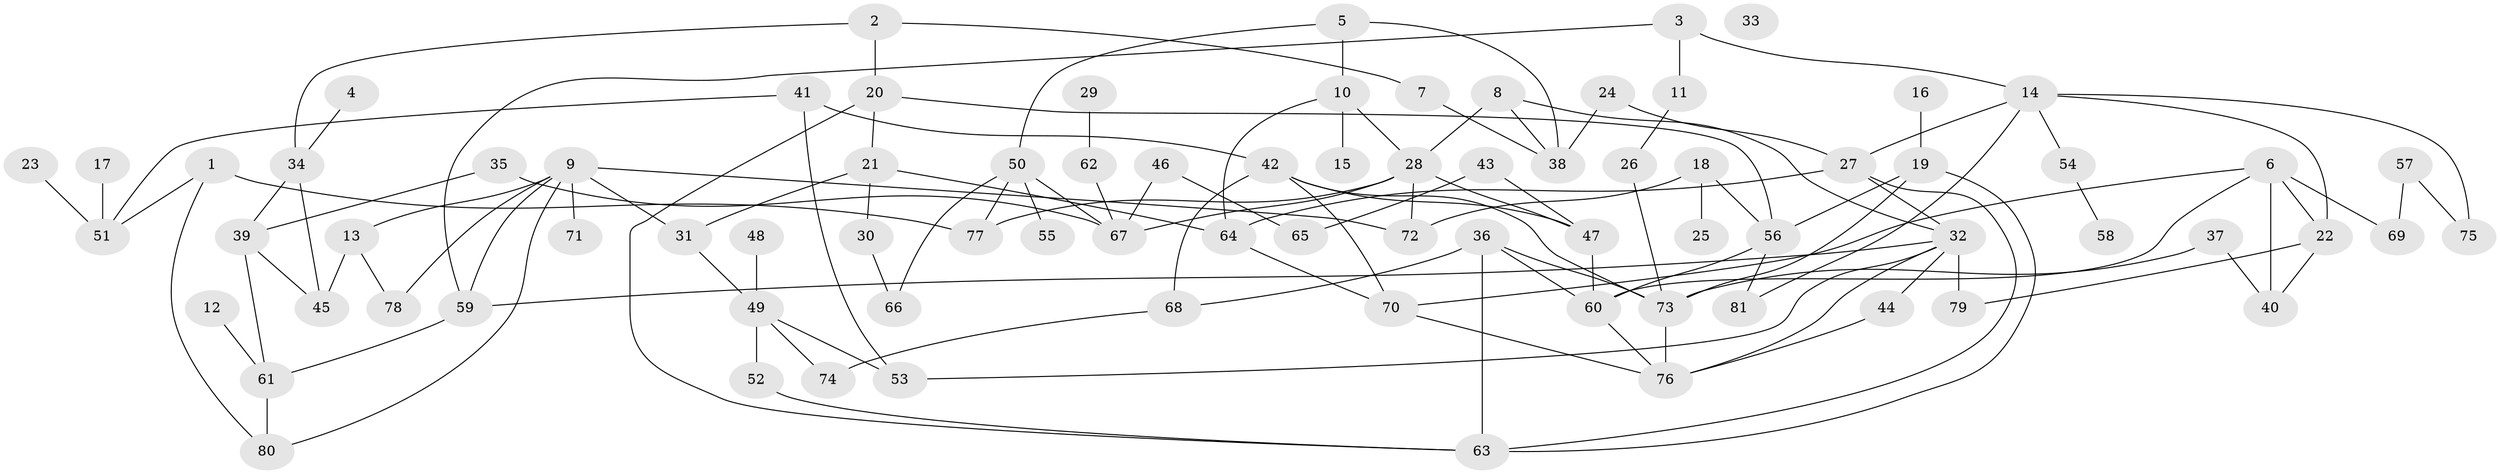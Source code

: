 // coarse degree distribution, {1: 0.19642857142857142, 6: 0.08928571428571429, 2: 0.2857142857142857, 5: 0.19642857142857142, 0: 0.017857142857142856, 7: 0.017857142857142856, 3: 0.05357142857142857, 4: 0.14285714285714285}
// Generated by graph-tools (version 1.1) at 2025/42/03/04/25 21:42:34]
// undirected, 81 vertices, 123 edges
graph export_dot {
graph [start="1"]
  node [color=gray90,style=filled];
  1;
  2;
  3;
  4;
  5;
  6;
  7;
  8;
  9;
  10;
  11;
  12;
  13;
  14;
  15;
  16;
  17;
  18;
  19;
  20;
  21;
  22;
  23;
  24;
  25;
  26;
  27;
  28;
  29;
  30;
  31;
  32;
  33;
  34;
  35;
  36;
  37;
  38;
  39;
  40;
  41;
  42;
  43;
  44;
  45;
  46;
  47;
  48;
  49;
  50;
  51;
  52;
  53;
  54;
  55;
  56;
  57;
  58;
  59;
  60;
  61;
  62;
  63;
  64;
  65;
  66;
  67;
  68;
  69;
  70;
  71;
  72;
  73;
  74;
  75;
  76;
  77;
  78;
  79;
  80;
  81;
  1 -- 51;
  1 -- 77;
  1 -- 80;
  2 -- 7;
  2 -- 20;
  2 -- 34;
  3 -- 11;
  3 -- 14;
  3 -- 59;
  4 -- 34;
  5 -- 10;
  5 -- 38;
  5 -- 50;
  6 -- 22;
  6 -- 40;
  6 -- 60;
  6 -- 69;
  6 -- 70;
  7 -- 38;
  8 -- 28;
  8 -- 32;
  8 -- 38;
  9 -- 13;
  9 -- 31;
  9 -- 59;
  9 -- 71;
  9 -- 72;
  9 -- 78;
  9 -- 80;
  10 -- 15;
  10 -- 28;
  10 -- 64;
  11 -- 26;
  12 -- 61;
  13 -- 45;
  13 -- 78;
  14 -- 22;
  14 -- 27;
  14 -- 54;
  14 -- 75;
  14 -- 81;
  16 -- 19;
  17 -- 51;
  18 -- 25;
  18 -- 56;
  18 -- 72;
  19 -- 56;
  19 -- 63;
  19 -- 73;
  20 -- 21;
  20 -- 56;
  20 -- 63;
  21 -- 30;
  21 -- 31;
  21 -- 64;
  22 -- 40;
  22 -- 79;
  23 -- 51;
  24 -- 27;
  24 -- 38;
  26 -- 73;
  27 -- 32;
  27 -- 63;
  27 -- 64;
  28 -- 47;
  28 -- 67;
  28 -- 72;
  28 -- 77;
  29 -- 62;
  30 -- 66;
  31 -- 49;
  32 -- 44;
  32 -- 53;
  32 -- 59;
  32 -- 76;
  32 -- 79;
  34 -- 39;
  34 -- 45;
  35 -- 39;
  35 -- 67;
  36 -- 60;
  36 -- 63;
  36 -- 68;
  36 -- 73;
  37 -- 40;
  37 -- 73;
  39 -- 45;
  39 -- 61;
  41 -- 42;
  41 -- 51;
  41 -- 53;
  42 -- 47;
  42 -- 68;
  42 -- 70;
  42 -- 73;
  43 -- 47;
  43 -- 65;
  44 -- 76;
  46 -- 65;
  46 -- 67;
  47 -- 60;
  48 -- 49;
  49 -- 52;
  49 -- 53;
  49 -- 74;
  50 -- 55;
  50 -- 66;
  50 -- 67;
  50 -- 77;
  52 -- 63;
  54 -- 58;
  56 -- 60;
  56 -- 81;
  57 -- 69;
  57 -- 75;
  59 -- 61;
  60 -- 76;
  61 -- 80;
  62 -- 67;
  64 -- 70;
  68 -- 74;
  70 -- 76;
  73 -- 76;
}
